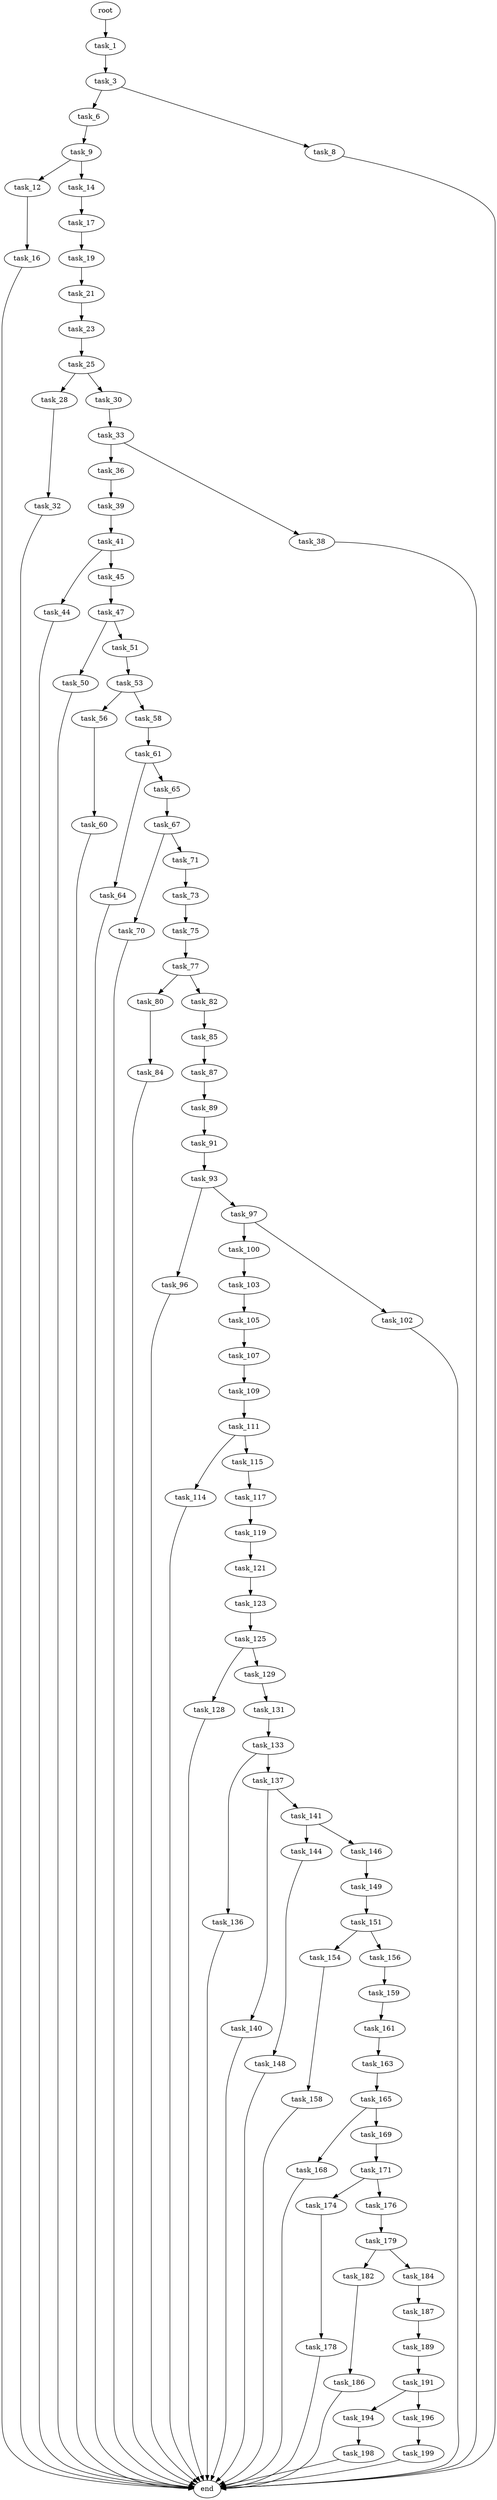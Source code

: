 digraph G {
  root [size="0.000000"];
  task_1 [size="42321714190.000000"];
  task_3 [size="123239826343.000000"];
  task_6 [size="41783111750.000000"];
  task_8 [size="134217728000.000000"];
  task_9 [size="1358535229496.000000"];
  end [size="0.000000"];
  task_12 [size="782757789696.000000"];
  task_14 [size="1512047522.000000"];
  task_16 [size="68719476736.000000"];
  task_17 [size="15354928465.000000"];
  task_19 [size="231928233984.000000"];
  task_21 [size="53299390994.000000"];
  task_23 [size="549755813888.000000"];
  task_25 [size="33128932078.000000"];
  task_28 [size="32895234320.000000"];
  task_30 [size="2137217329.000000"];
  task_32 [size="36424357463.000000"];
  task_33 [size="368293445632.000000"];
  task_36 [size="8589934592.000000"];
  task_38 [size="8473194716.000000"];
  task_39 [size="8589934592.000000"];
  task_41 [size="1718109681.000000"];
  task_44 [size="1073741824000.000000"];
  task_45 [size="41326898086.000000"];
  task_47 [size="569159693.000000"];
  task_50 [size="208121007016.000000"];
  task_51 [size="467850922412.000000"];
  task_53 [size="1138036215260.000000"];
  task_56 [size="233851513404.000000"];
  task_58 [size="11548516445.000000"];
  task_60 [size="134217728000.000000"];
  task_61 [size="477299260822.000000"];
  task_64 [size="782757789696.000000"];
  task_65 [size="1223366579.000000"];
  task_67 [size="3515203298.000000"];
  task_70 [size="368293445632.000000"];
  task_71 [size="152169984732.000000"];
  task_73 [size="186830400659.000000"];
  task_75 [size="368293445632.000000"];
  task_77 [size="14638136482.000000"];
  task_80 [size="52564546372.000000"];
  task_82 [size="1073741824000.000000"];
  task_84 [size="17775106010.000000"];
  task_85 [size="200005838196.000000"];
  task_87 [size="41924493973.000000"];
  task_89 [size="6541992315.000000"];
  task_91 [size="782757789696.000000"];
  task_93 [size="12429702125.000000"];
  task_96 [size="94453439547.000000"];
  task_97 [size="28991029248.000000"];
  task_100 [size="231928233984.000000"];
  task_102 [size="8353798222.000000"];
  task_103 [size="642142763309.000000"];
  task_105 [size="15383175878.000000"];
  task_107 [size="186329060256.000000"];
  task_109 [size="134217728000.000000"];
  task_111 [size="28991029248.000000"];
  task_114 [size="13912346536.000000"];
  task_115 [size="231928233984.000000"];
  task_117 [size="782757789696.000000"];
  task_119 [size="11222957344.000000"];
  task_121 [size="752624594644.000000"];
  task_123 [size="929963639770.000000"];
  task_125 [size="22452058360.000000"];
  task_128 [size="39760935491.000000"];
  task_129 [size="1073741824000.000000"];
  task_131 [size="2116661489.000000"];
  task_133 [size="502787698608.000000"];
  task_136 [size="28991029248.000000"];
  task_137 [size="6029669574.000000"];
  task_140 [size="123678202160.000000"];
  task_141 [size="231928233984.000000"];
  task_144 [size="1073741824000.000000"];
  task_146 [size="1073741824000.000000"];
  task_148 [size="782757789696.000000"];
  task_149 [size="17587252862.000000"];
  task_151 [size="1372806844290.000000"];
  task_154 [size="138585006192.000000"];
  task_156 [size="10495411753.000000"];
  task_158 [size="38671673142.000000"];
  task_159 [size="549755813888.000000"];
  task_161 [size="8589934592.000000"];
  task_163 [size="3184971424.000000"];
  task_165 [size="8848864224.000000"];
  task_168 [size="6068593881.000000"];
  task_169 [size="5619597962.000000"];
  task_171 [size="126522930437.000000"];
  task_174 [size="2064803272.000000"];
  task_176 [size="21802381853.000000"];
  task_178 [size="395077551673.000000"];
  task_179 [size="231928233984.000000"];
  task_182 [size="8422855738.000000"];
  task_184 [size="28991029248.000000"];
  task_186 [size="68719476736.000000"];
  task_187 [size="834623891296.000000"];
  task_189 [size="7299858368.000000"];
  task_191 [size="782757789696.000000"];
  task_194 [size="1338034855.000000"];
  task_196 [size="245011767104.000000"];
  task_198 [size="231928233984.000000"];
  task_199 [size="8589934592.000000"];

  root -> task_1 [size="1.000000"];
  task_1 -> task_3 [size="33554432.000000"];
  task_3 -> task_6 [size="301989888.000000"];
  task_3 -> task_8 [size="301989888.000000"];
  task_6 -> task_9 [size="209715200.000000"];
  task_8 -> end [size="1.000000"];
  task_9 -> task_12 [size="838860800.000000"];
  task_9 -> task_14 [size="838860800.000000"];
  task_12 -> task_16 [size="679477248.000000"];
  task_14 -> task_17 [size="33554432.000000"];
  task_16 -> end [size="1.000000"];
  task_17 -> task_19 [size="411041792.000000"];
  task_19 -> task_21 [size="301989888.000000"];
  task_21 -> task_23 [size="838860800.000000"];
  task_23 -> task_25 [size="536870912.000000"];
  task_25 -> task_28 [size="536870912.000000"];
  task_25 -> task_30 [size="536870912.000000"];
  task_28 -> task_32 [size="33554432.000000"];
  task_30 -> task_33 [size="33554432.000000"];
  task_32 -> end [size="1.000000"];
  task_33 -> task_36 [size="411041792.000000"];
  task_33 -> task_38 [size="411041792.000000"];
  task_36 -> task_39 [size="33554432.000000"];
  task_38 -> end [size="1.000000"];
  task_39 -> task_41 [size="33554432.000000"];
  task_41 -> task_44 [size="134217728.000000"];
  task_41 -> task_45 [size="134217728.000000"];
  task_44 -> end [size="1.000000"];
  task_45 -> task_47 [size="679477248.000000"];
  task_47 -> task_50 [size="33554432.000000"];
  task_47 -> task_51 [size="33554432.000000"];
  task_50 -> end [size="1.000000"];
  task_51 -> task_53 [size="301989888.000000"];
  task_53 -> task_56 [size="838860800.000000"];
  task_53 -> task_58 [size="838860800.000000"];
  task_56 -> task_60 [size="411041792.000000"];
  task_58 -> task_61 [size="209715200.000000"];
  task_60 -> end [size="1.000000"];
  task_61 -> task_64 [size="838860800.000000"];
  task_61 -> task_65 [size="838860800.000000"];
  task_64 -> end [size="1.000000"];
  task_65 -> task_67 [size="75497472.000000"];
  task_67 -> task_70 [size="134217728.000000"];
  task_67 -> task_71 [size="134217728.000000"];
  task_70 -> end [size="1.000000"];
  task_71 -> task_73 [size="134217728.000000"];
  task_73 -> task_75 [size="411041792.000000"];
  task_75 -> task_77 [size="411041792.000000"];
  task_77 -> task_80 [size="536870912.000000"];
  task_77 -> task_82 [size="536870912.000000"];
  task_80 -> task_84 [size="838860800.000000"];
  task_82 -> task_85 [size="838860800.000000"];
  task_84 -> end [size="1.000000"];
  task_85 -> task_87 [size="134217728.000000"];
  task_87 -> task_89 [size="679477248.000000"];
  task_89 -> task_91 [size="209715200.000000"];
  task_91 -> task_93 [size="679477248.000000"];
  task_93 -> task_96 [size="838860800.000000"];
  task_93 -> task_97 [size="838860800.000000"];
  task_96 -> end [size="1.000000"];
  task_97 -> task_100 [size="75497472.000000"];
  task_97 -> task_102 [size="75497472.000000"];
  task_100 -> task_103 [size="301989888.000000"];
  task_102 -> end [size="1.000000"];
  task_103 -> task_105 [size="679477248.000000"];
  task_105 -> task_107 [size="838860800.000000"];
  task_107 -> task_109 [size="134217728.000000"];
  task_109 -> task_111 [size="209715200.000000"];
  task_111 -> task_114 [size="75497472.000000"];
  task_111 -> task_115 [size="75497472.000000"];
  task_114 -> end [size="1.000000"];
  task_115 -> task_117 [size="301989888.000000"];
  task_117 -> task_119 [size="679477248.000000"];
  task_119 -> task_121 [size="536870912.000000"];
  task_121 -> task_123 [size="536870912.000000"];
  task_123 -> task_125 [size="838860800.000000"];
  task_125 -> task_128 [size="536870912.000000"];
  task_125 -> task_129 [size="536870912.000000"];
  task_128 -> end [size="1.000000"];
  task_129 -> task_131 [size="838860800.000000"];
  task_131 -> task_133 [size="33554432.000000"];
  task_133 -> task_136 [size="536870912.000000"];
  task_133 -> task_137 [size="536870912.000000"];
  task_136 -> end [size="1.000000"];
  task_137 -> task_140 [size="33554432.000000"];
  task_137 -> task_141 [size="33554432.000000"];
  task_140 -> end [size="1.000000"];
  task_141 -> task_144 [size="301989888.000000"];
  task_141 -> task_146 [size="301989888.000000"];
  task_144 -> task_148 [size="838860800.000000"];
  task_146 -> task_149 [size="838860800.000000"];
  task_148 -> end [size="1.000000"];
  task_149 -> task_151 [size="75497472.000000"];
  task_151 -> task_154 [size="838860800.000000"];
  task_151 -> task_156 [size="838860800.000000"];
  task_154 -> task_158 [size="134217728.000000"];
  task_156 -> task_159 [size="209715200.000000"];
  task_158 -> end [size="1.000000"];
  task_159 -> task_161 [size="536870912.000000"];
  task_161 -> task_163 [size="33554432.000000"];
  task_163 -> task_165 [size="134217728.000000"];
  task_165 -> task_168 [size="301989888.000000"];
  task_165 -> task_169 [size="301989888.000000"];
  task_168 -> end [size="1.000000"];
  task_169 -> task_171 [size="209715200.000000"];
  task_171 -> task_174 [size="209715200.000000"];
  task_171 -> task_176 [size="209715200.000000"];
  task_174 -> task_178 [size="33554432.000000"];
  task_176 -> task_179 [size="838860800.000000"];
  task_178 -> end [size="1.000000"];
  task_179 -> task_182 [size="301989888.000000"];
  task_179 -> task_184 [size="301989888.000000"];
  task_182 -> task_186 [size="679477248.000000"];
  task_184 -> task_187 [size="75497472.000000"];
  task_186 -> end [size="1.000000"];
  task_187 -> task_189 [size="536870912.000000"];
  task_189 -> task_191 [size="134217728.000000"];
  task_191 -> task_194 [size="679477248.000000"];
  task_191 -> task_196 [size="679477248.000000"];
  task_194 -> task_198 [size="33554432.000000"];
  task_196 -> task_199 [size="536870912.000000"];
  task_198 -> end [size="1.000000"];
  task_199 -> end [size="1.000000"];
}
